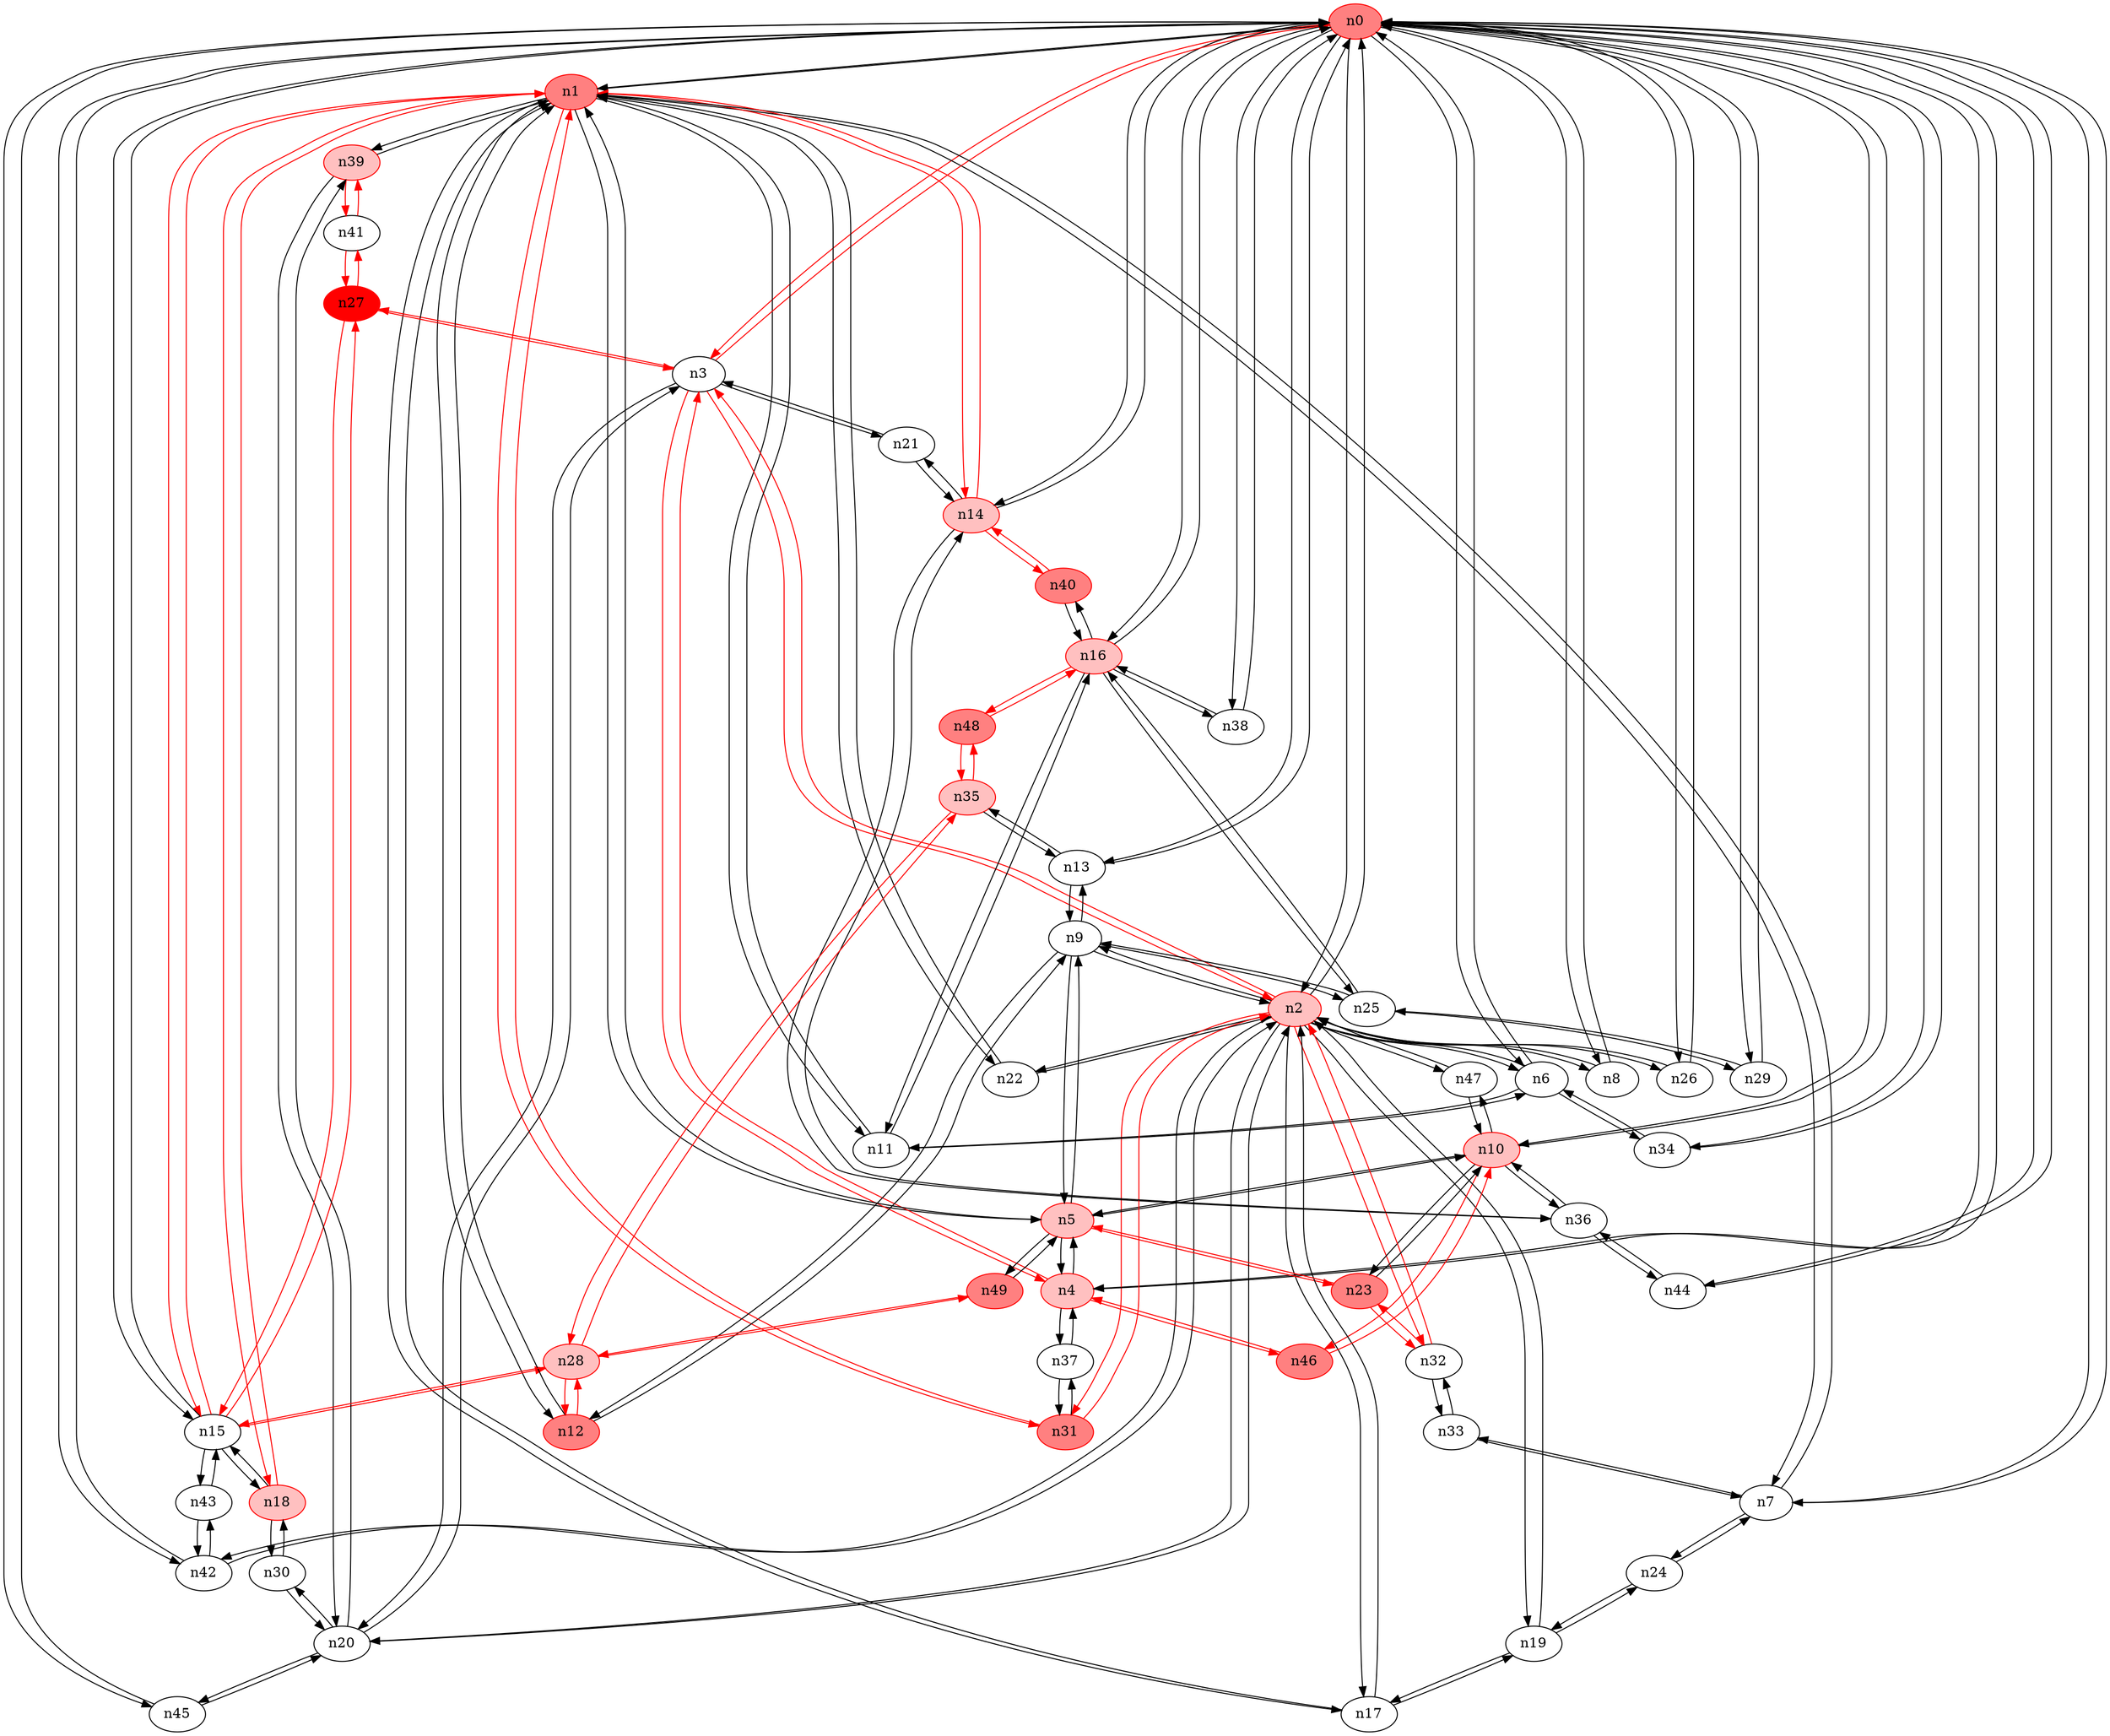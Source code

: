 strict digraph {
n0 [type=host, color="#FF0000", style=filled, fillcolor="#FF8080"];
n1 [type=switch, color="#FF0000", style=filled, fillcolor="#FF8080"];
n2 [type=host, color="#FF0000", style=filled, fillcolor="#FFC0C0"];
n3 [type=switch];
n4 [type=host, color="#FF0000", style=filled, fillcolor="#FFC0C0"];
n6 [type=switch];
n7 [type=switch];
n8 [type=switch];
n10 [type=host, color="#FF0000", style=filled, fillcolor="#FFC0C0"];
n13 [type=switch];
n14 [type=host, color="#FF0000", style=filled, fillcolor="#FFC0C0"];
n15 [type=switch];
n16 [type=host, color="#FF0000", style=filled, fillcolor="#FFC0C0"];
n26 [type=switch];
n29 [type=switch];
n34 [type=switch];
n38 [type=switch];
n42 [type=switch];
n44 [type=switch];
n45 [type=switch];
n5 [type=host, color="#FF0000", style=filled, fillcolor="#FFC0C0"];
n11 [type=switch];
n12 [type=host, color="#FF0000", style=filled, fillcolor="#FF8080"];
n17 [type=switch];
n18 [type=host, color="#FF0000", style=filled, fillcolor="#FFC0C0"];
n22 [type=switch];
n31 [type=switch, color="#FF0000", style=filled, fillcolor="#FF8080"];
n39 [type=host, color="#FF0000", style=filled, fillcolor="#FFC0C0"];
n9 [type=switch];
n19 [type=switch];
n20 [type=switch];
n32 [type=switch];
n47 [type=switch];
n21 [type=switch];
n27 [type=switch, color="#FF0000", style=filled, fillcolor="#FF0000"];
n37 [type=switch];
n46 [type=host, color="#FF0000", style=filled, fillcolor="#FF8080"];
n23 [type=switch, color="#FF0000", style=filled, fillcolor="#FF8080"];
n49 [type=host, color="#FF0000", style=filled, fillcolor="#FF8080"];
n24 [type=switch];
n33 [type=switch];
n25 [type=switch];
n36 [type=switch];
n28 [type=host, color="#FF0000", style=filled, fillcolor="#FFC0C0"];
n35 [type=host, color="#FF0000", style=filled, fillcolor="#FFC0C0"];
n40 [type=switch, color="#FF0000", style=filled, fillcolor="#FF8080"];
n43 [type=switch];
n48 [type=host, color="#FF0000", style=filled, fillcolor="#FF8080"];
n30 [type=switch];
n41 [type=switch];
n0 -> n1 [src_port=0, dst_port=0];
n0 -> n2 [src_port=0, dst_port=0];
n0 -> n3 [src_port=0, dst_port=0, color="#FF0000"];
n0 -> n4 [src_port=0, dst_port=0];
n0 -> n6 [src_port=0, dst_port=0];
n0 -> n7 [src_port=0, dst_port=0];
n0 -> n8 [src_port=0, dst_port=0];
n0 -> n10 [src_port=0, dst_port=0];
n0 -> n13 [src_port=0, dst_port=0];
n0 -> n14 [src_port=0, dst_port=0];
n0 -> n15 [src_port=0, dst_port=0];
n0 -> n16 [src_port=0, dst_port=0];
n0 -> n26 [src_port=0, dst_port=0];
n0 -> n29 [src_port=0, dst_port=0];
n0 -> n34 [src_port=0, dst_port=0];
n0 -> n38 [src_port=0, dst_port=0];
n0 -> n42 [src_port=0, dst_port=0];
n0 -> n44 [src_port=0, dst_port=0];
n0 -> n45 [src_port=0, dst_port=0];
n1 -> n0 [src_port=0, dst_port=0];
n1 -> n7 [src_port=0, dst_port=0];
n1 -> n14 [src_port=0, dst_port=0, color="#FF0000"];
n1 -> n15 [src_port=0, dst_port=0, color="#FF0000"];
n1 -> n5 [src_port=0, dst_port=0];
n1 -> n11 [src_port=0, dst_port=0];
n1 -> n12 [src_port=0, dst_port=0];
n1 -> n17 [src_port=0, dst_port=0];
n1 -> n18 [src_port=0, dst_port=0, color="#FF0000"];
n1 -> n22 [src_port=0, dst_port=0];
n1 -> n31 [src_port=0, dst_port=0, color="#FF0000"];
n1 -> n39 [src_port=0, dst_port=0];
n2 -> n0 [src_port=0, dst_port=0];
n2 -> n3 [src_port=0, dst_port=0, color="#FF0000"];
n2 -> n6 [src_port=0, dst_port=0];
n2 -> n8 [src_port=0, dst_port=0];
n2 -> n26 [src_port=0, dst_port=0];
n2 -> n42 [src_port=0, dst_port=0];
n2 -> n17 [src_port=0, dst_port=0];
n2 -> n22 [src_port=0, dst_port=0];
n2 -> n31 [src_port=0, dst_port=0, color="#FF0000"];
n2 -> n9 [src_port=0, dst_port=0];
n2 -> n19 [src_port=0, dst_port=0];
n2 -> n20 [src_port=0, dst_port=0];
n2 -> n32 [src_port=0, dst_port=0, color="#FF0000"];
n2 -> n47 [src_port=0, dst_port=0];
n3 -> n0 [src_port=0, dst_port=0, color="#FF0000"];
n3 -> n2 [src_port=0, dst_port=0, color="#FF0000"];
n3 -> n4 [src_port=0, dst_port=0, color="#FF0000"];
n3 -> n20 [src_port=0, dst_port=0];
n3 -> n21 [src_port=0, dst_port=0];
n3 -> n27 [src_port=0, dst_port=0, color="#FF0000"];
n4 -> n0 [src_port=0, dst_port=0];
n4 -> n3 [src_port=0, dst_port=0, color="#FF0000"];
n4 -> n5 [src_port=0, dst_port=0];
n4 -> n37 [src_port=0, dst_port=0];
n4 -> n46 [src_port=0, dst_port=0, color="#FF0000"];
n6 -> n0 [src_port=0, dst_port=0];
n6 -> n2 [src_port=0, dst_port=0];
n6 -> n34 [src_port=0, dst_port=0];
n6 -> n11 [src_port=0, dst_port=0];
n7 -> n0 [src_port=0, dst_port=0];
n7 -> n1 [src_port=0, dst_port=0];
n7 -> n24 [src_port=0, dst_port=0];
n7 -> n33 [src_port=0, dst_port=0];
n8 -> n0 [src_port=0, dst_port=0];
n8 -> n2 [src_port=0, dst_port=0];
n10 -> n0 [src_port=0, dst_port=0];
n10 -> n5 [src_port=0, dst_port=0];
n10 -> n47 [src_port=0, dst_port=0];
n10 -> n46 [src_port=0, dst_port=0, color="#FF0000"];
n10 -> n23 [src_port=0, dst_port=0];
n10 -> n36 [src_port=0, dst_port=0];
n13 -> n0 [src_port=0, dst_port=0];
n13 -> n9 [src_port=0, dst_port=0];
n13 -> n35 [src_port=0, dst_port=0];
n14 -> n0 [src_port=0, dst_port=0];
n14 -> n1 [src_port=0, dst_port=0, color="#FF0000"];
n14 -> n21 [src_port=0, dst_port=0];
n14 -> n36 [src_port=0, dst_port=0];
n14 -> n40 [src_port=0, dst_port=0, color="#FF0000"];
n15 -> n0 [src_port=0, dst_port=0];
n15 -> n1 [src_port=0, dst_port=0, color="#FF0000"];
n15 -> n18 [src_port=0, dst_port=0];
n15 -> n27 [src_port=0, dst_port=0, color="#FF0000"];
n15 -> n28 [src_port=0, dst_port=0, color="#FF0000"];
n15 -> n43 [src_port=0, dst_port=0];
n16 -> n0 [src_port=0, dst_port=0];
n16 -> n38 [src_port=0, dst_port=0];
n16 -> n11 [src_port=0, dst_port=0];
n16 -> n25 [src_port=0, dst_port=0];
n16 -> n40 [src_port=0, dst_port=0];
n16 -> n48 [src_port=0, dst_port=0, color="#FF0000"];
n26 -> n0 [src_port=0, dst_port=0];
n26 -> n2 [src_port=0, dst_port=0];
n29 -> n0 [src_port=0, dst_port=0];
n29 -> n25 [src_port=0, dst_port=0];
n34 -> n0 [src_port=0, dst_port=0];
n34 -> n6 [src_port=0, dst_port=0];
n38 -> n0 [src_port=0, dst_port=0];
n38 -> n16 [src_port=0, dst_port=0];
n42 -> n0 [src_port=0, dst_port=0];
n42 -> n2 [src_port=0, dst_port=0];
n42 -> n43 [src_port=0, dst_port=0];
n44 -> n0 [src_port=0, dst_port=0];
n44 -> n36 [src_port=0, dst_port=0];
n45 -> n0 [src_port=0, dst_port=0];
n45 -> n20 [src_port=0, dst_port=0];
n5 -> n1 [src_port=0, dst_port=0];
n5 -> n4 [src_port=0, dst_port=0];
n5 -> n10 [src_port=0, dst_port=0];
n5 -> n9 [src_port=0, dst_port=0];
n5 -> n23 [src_port=0, dst_port=0, color="#FF0000"];
n5 -> n49 [src_port=0, dst_port=0];
n11 -> n1 [src_port=0, dst_port=0];
n11 -> n6 [src_port=0, dst_port=0];
n11 -> n16 [src_port=0, dst_port=0];
n12 -> n1 [src_port=0, dst_port=0];
n12 -> n9 [src_port=0, dst_port=0];
n12 -> n28 [src_port=0, dst_port=0, color="#FF0000"];
n17 -> n1 [src_port=0, dst_port=0];
n17 -> n2 [src_port=0, dst_port=0];
n17 -> n19 [src_port=0, dst_port=0];
n18 -> n1 [src_port=0, dst_port=0, color="#FF0000"];
n18 -> n15 [src_port=0, dst_port=0];
n18 -> n30 [src_port=0, dst_port=0];
n22 -> n1 [src_port=0, dst_port=0];
n22 -> n2 [src_port=0, dst_port=0];
n31 -> n1 [src_port=0, dst_port=0, color="#FF0000"];
n31 -> n2 [src_port=0, dst_port=0, color="#FF0000"];
n31 -> n37 [src_port=0, dst_port=0];
n39 -> n1 [src_port=0, dst_port=0];
n39 -> n20 [src_port=0, dst_port=0];
n39 -> n41 [src_port=0, dst_port=0, color="#FF0000"];
n9 -> n2 [src_port=0, dst_port=0];
n9 -> n13 [src_port=0, dst_port=0];
n9 -> n5 [src_port=0, dst_port=0];
n9 -> n12 [src_port=0, dst_port=0];
n9 -> n25 [src_port=0, dst_port=0];
n19 -> n2 [src_port=0, dst_port=0];
n19 -> n17 [src_port=0, dst_port=0];
n19 -> n24 [src_port=0, dst_port=0];
n20 -> n2 [src_port=0, dst_port=0];
n20 -> n3 [src_port=0, dst_port=0];
n20 -> n45 [src_port=0, dst_port=0];
n20 -> n39 [src_port=0, dst_port=0];
n20 -> n30 [src_port=0, dst_port=0];
n32 -> n2 [src_port=0, dst_port=0, color="#FF0000"];
n32 -> n23 [src_port=0, dst_port=0, color="#FF0000"];
n32 -> n33 [src_port=0, dst_port=0];
n47 -> n2 [src_port=0, dst_port=0];
n47 -> n10 [src_port=0, dst_port=0];
n21 -> n3 [src_port=0, dst_port=0];
n21 -> n14 [src_port=0, dst_port=0];
n27 -> n3 [src_port=0, dst_port=0, color="#FF0000"];
n27 -> n15 [src_port=0, dst_port=0, color="#FF0000"];
n27 -> n41 [src_port=0, dst_port=0, color="#FF0000"];
n37 -> n4 [src_port=0, dst_port=0];
n37 -> n31 [src_port=0, dst_port=0];
n46 -> n4 [src_port=0, dst_port=0, color="#FF0000"];
n46 -> n10 [src_port=0, dst_port=0, color="#FF0000"];
n23 -> n10 [src_port=0, dst_port=0];
n23 -> n5 [src_port=0, dst_port=0, color="#FF0000"];
n23 -> n32 [src_port=0, dst_port=0, color="#FF0000"];
n49 -> n5 [src_port=0, dst_port=0];
n49 -> n28 [src_port=0, dst_port=0, color="#FF0000"];
n24 -> n7 [src_port=0, dst_port=0];
n24 -> n19 [src_port=0, dst_port=0];
n33 -> n7 [src_port=0, dst_port=0];
n33 -> n32 [src_port=0, dst_port=0];
n25 -> n16 [src_port=0, dst_port=0];
n25 -> n29 [src_port=0, dst_port=0];
n25 -> n9 [src_port=0, dst_port=0];
n36 -> n10 [src_port=0, dst_port=0];
n36 -> n14 [src_port=0, dst_port=0];
n36 -> n44 [src_port=0, dst_port=0];
n28 -> n15 [src_port=0, dst_port=0, color="#FF0000"];
n28 -> n12 [src_port=0, dst_port=0, color="#FF0000"];
n28 -> n49 [src_port=0, dst_port=0, color="#FF0000"];
n28 -> n35 [src_port=0, dst_port=0, color="#FF0000"];
n35 -> n13 [src_port=0, dst_port=0];
n35 -> n28 [src_port=0, dst_port=0, color="#FF0000"];
n35 -> n48 [src_port=0, dst_port=0, color="#FF0000"];
n40 -> n14 [src_port=0, dst_port=0, color="#FF0000"];
n40 -> n16 [src_port=0, dst_port=0];
n43 -> n15 [src_port=0, dst_port=0];
n43 -> n42 [src_port=0, dst_port=0];
n48 -> n16 [src_port=0, dst_port=0, color="#FF0000"];
n48 -> n35 [src_port=0, dst_port=0, color="#FF0000"];
n30 -> n18 [src_port=0, dst_port=0];
n30 -> n20 [src_port=0, dst_port=0];
n41 -> n39 [src_port=0, dst_port=0, color="#FF0000"];
n41 -> n27 [src_port=0, dst_port=0, color="#FF0000"];
}
